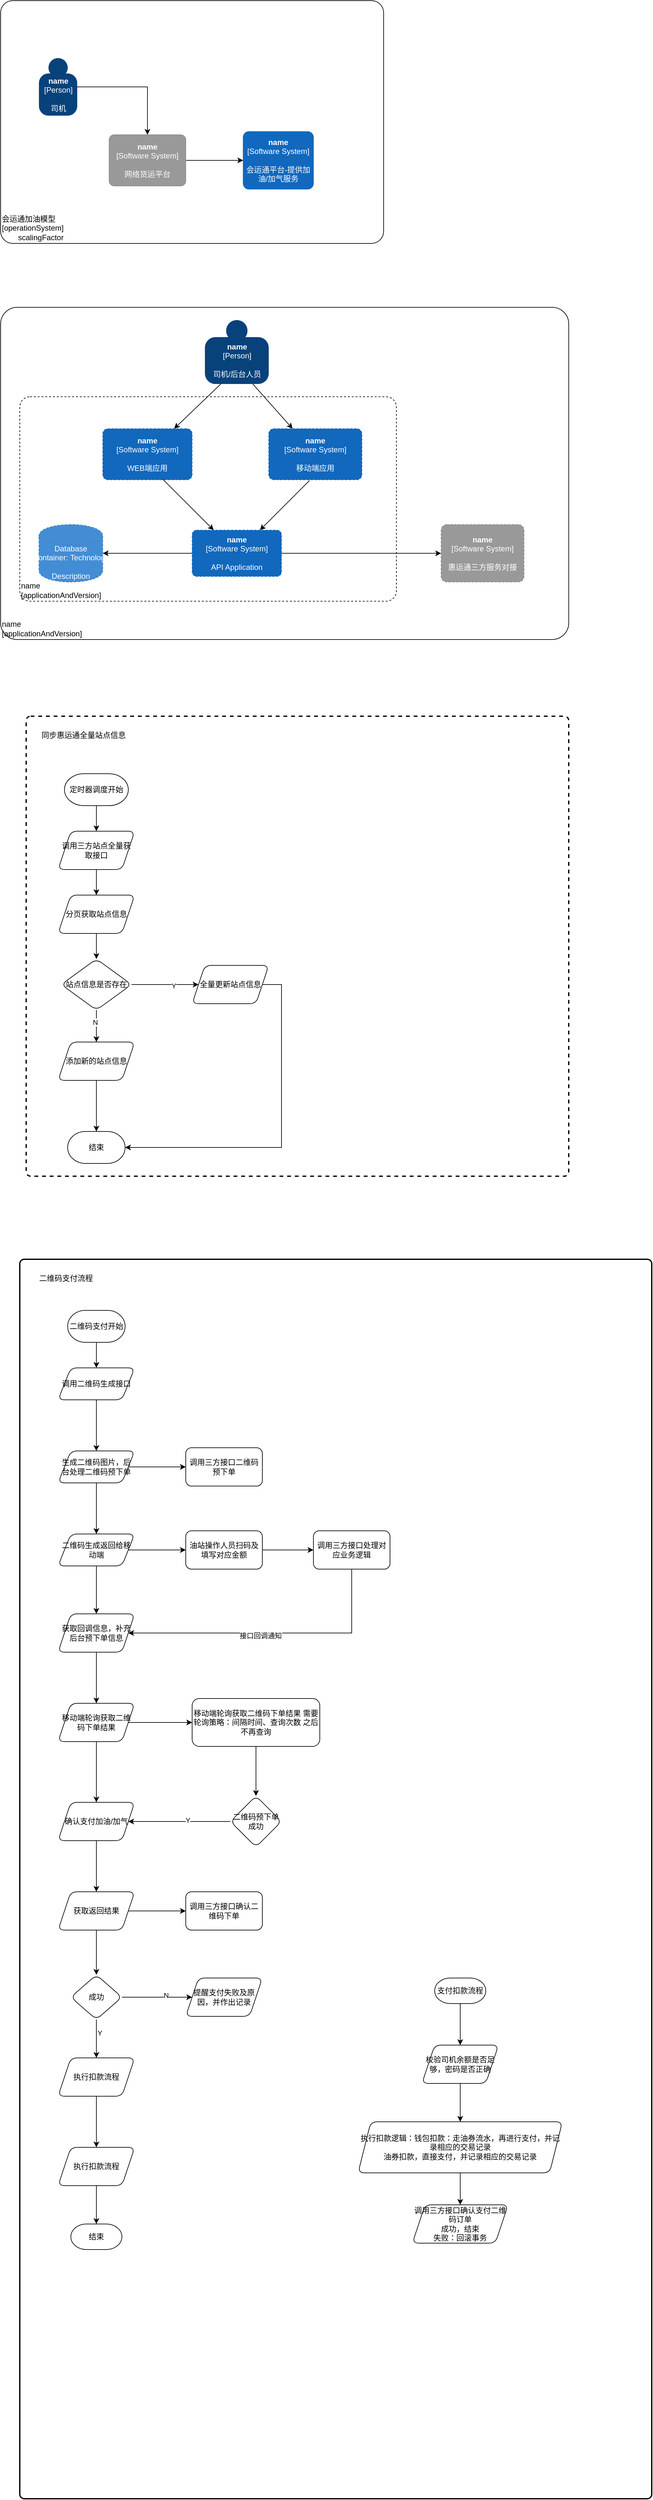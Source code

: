 <mxfile version="14.1.8" type="github">
  <diagram id="Bzc4wTy2gZQobhB-j3U7" name="第 1 页">
    <mxGraphModel dx="1422" dy="762" grid="1" gridSize="10" guides="1" tooltips="1" connect="1" arrows="1" fold="1" page="1" pageScale="1" pageWidth="827" pageHeight="1169" math="0" shadow="0">
      <root>
        <mxCell id="0" />
        <mxCell id="1" parent="0" />
        <object placeholders="1" c4Name="会运通加油模型" c4Type="DeploymentNode" c4OperationSystem="operationSystem" c4ScalingFactor="scalingFactor" label="&lt;div style=&quot;text-align: left&quot;&gt;%c4Name%&lt;/div&gt;&lt;div style=&quot;text-align: left&quot;&gt;[%c4OperationSystem%]&lt;/div&gt;&lt;div style=&quot;text-align: right&quot;&gt;%c4ScalingFactor%&lt;/div&gt;" id="0haxoA6C2NPIrMcEkiKc-8">
          <mxCell style="rounded=1;whiteSpace=wrap;html=1;labelBackgroundColor=none;fillColor=#ffffff;fontColor=#000000;align=left;arcSize=5;strokeColor=#000000;verticalAlign=bottom;metaEdit=1;metaData={&quot;c4Type&quot;:{&quot;editable&quot;:false}};points=[[0.25,0,0],[0.5,0,0],[0.75,0,0],[1,0.25,0],[1,0.5,0],[1,0.75,0],[0.75,1,0],[0.5,1,0],[0.25,1,0],[0,0.75,0],[0,0.5,0],[0,0.25,0]];" vertex="1" parent="1">
            <mxGeometry x="80" y="20" width="600" height="380" as="geometry" />
          </mxCell>
        </object>
        <mxCell id="0haxoA6C2NPIrMcEkiKc-5" style="edgeStyle=orthogonalEdgeStyle;rounded=0;orthogonalLoop=1;jettySize=auto;html=1;entryX=0.5;entryY=0;entryDx=0;entryDy=0;entryPerimeter=0;" edge="1" parent="1" source="0haxoA6C2NPIrMcEkiKc-1" target="0haxoA6C2NPIrMcEkiKc-3">
          <mxGeometry relative="1" as="geometry" />
        </mxCell>
        <object placeholders="1" c4Name="name" c4Type="Person" c4Description="司机" label="&lt;b&gt;%c4Name%&lt;/b&gt;&lt;div&gt;[%c4Type%]&lt;/div&gt;&lt;br&gt;&lt;div&gt;%c4Description%&lt;/div&gt;" id="0haxoA6C2NPIrMcEkiKc-1">
          <mxCell style="html=1;dashed=0;whitespace=wrap;fillColor=#08427b;strokeColor=none;fontColor=#ffffff;shape=mxgraph.c4.person;align=center;metaEdit=1;points=[[0.5,0,0],[1,0.5,0],[1,0.75,0],[0.75,1,0],[0.5,1,0],[0.25,1,0],[0,0.75,0],[0,0.5,0]];metaData={&quot;c4Type&quot;:{&quot;editable&quot;:false}};" vertex="1" parent="1">
            <mxGeometry x="140" y="110" width="60" height="90" as="geometry" />
          </mxCell>
        </object>
        <object placeholders="1" c4Name="name" c4Type="Software System" c4Description="会运通平台-提供加油/加气服务" label="&lt;b&gt;%c4Name%&lt;/b&gt;&lt;div&gt;[%c4Type%]&lt;/div&gt;&lt;br&gt;&lt;div&gt;%c4Description%&lt;/div&gt;" id="0haxoA6C2NPIrMcEkiKc-2">
          <mxCell style="rounded=1;whiteSpace=wrap;html=1;labelBackgroundColor=none;fillColor=#1168BD;fontColor=#ffffff;align=center;arcSize=10;strokeColor=#1168BD;metaEdit=1;metaData={&quot;c4Type&quot;:{&quot;editable&quot;:false}};points=[[0.25,0,0],[0.5,0,0],[0.75,0,0],[1,0.25,0],[1,0.5,0],[1,0.75,0],[0.75,1,0],[0.5,1,0],[0.25,1,0],[0,0.75,0],[0,0.5,0],[0,0.25,0]];" vertex="1" parent="1">
            <mxGeometry x="460" y="225" width="110" height="90" as="geometry" />
          </mxCell>
        </object>
        <mxCell id="0haxoA6C2NPIrMcEkiKc-6" style="edgeStyle=orthogonalEdgeStyle;rounded=0;orthogonalLoop=1;jettySize=auto;html=1;" edge="1" parent="1" source="0haxoA6C2NPIrMcEkiKc-3" target="0haxoA6C2NPIrMcEkiKc-2">
          <mxGeometry relative="1" as="geometry" />
        </mxCell>
        <object placeholders="1" c4Name="name" c4Type="Software System" c4Description="网络货运平台" label="&lt;b&gt;%c4Name%&lt;/b&gt;&lt;div&gt;[%c4Type%]&lt;/div&gt;&lt;br&gt;&lt;div&gt;%c4Description%&lt;/div&gt;" id="0haxoA6C2NPIrMcEkiKc-3">
          <mxCell style="rounded=1;whiteSpace=wrap;html=1;labelBackgroundColor=none;fillColor=#999999;fontColor=#ffffff;align=center;arcSize=10;strokeColor=#8A8A8A;metaEdit=1;metaData={&quot;c4Type&quot;:{&quot;editable&quot;:false}};points=[[0.25,0,0],[0.5,0,0],[0.75,0,0],[1,0.25,0],[1,0.5,0],[1,0.75,0],[0.75,1,0],[0.5,1,0],[0.25,1,0],[0,0.75,0],[0,0.5,0],[0,0.25,0]];" vertex="1" parent="1">
            <mxGeometry x="250" y="230" width="120" height="80" as="geometry" />
          </mxCell>
        </object>
        <object placeholders="1" c4Name="name" c4Type="ExecutionEnvironment" c4Application="applicationAndVersion" label="&lt;div style=&quot;text-align: left&quot;&gt;%c4Name%&lt;/div&gt;&lt;div style=&quot;text-align: left&quot;&gt;[%c4Application%]&lt;/div&gt;" id="0haxoA6C2NPIrMcEkiKc-9">
          <mxCell style="rounded=1;whiteSpace=wrap;html=1;labelBackgroundColor=none;fillColor=#ffffff;fontColor=#000000;align=left;arcSize=5;strokeColor=#000000;verticalAlign=bottom;metaEdit=1;metaData={&quot;c4Type&quot;:{&quot;editable&quot;:false}};points=[[0.25,0,0],[0.5,0,0],[0.75,0,0],[1,0.25,0],[1,0.5,0],[1,0.75,0],[0.75,1,0],[0.5,1,0],[0.25,1,0],[0,0.75,0],[0,0.5,0],[0,0.25,0]];" vertex="1" parent="1">
            <mxGeometry x="80" y="500" width="890" height="520" as="geometry" />
          </mxCell>
        </object>
        <object placeholders="1" c4Name="name" c4Type="Person" c4Description="司机/后台人员" label="&lt;b&gt;%c4Name%&lt;/b&gt;&lt;div&gt;[%c4Type%]&lt;/div&gt;&lt;br&gt;&lt;div&gt;%c4Description%&lt;/div&gt;" id="0haxoA6C2NPIrMcEkiKc-10">
          <mxCell style="html=1;dashed=0;whitespace=wrap;fillColor=#08427b;strokeColor=none;fontColor=#ffffff;shape=mxgraph.c4.person;align=center;metaEdit=1;points=[[0.5,0,0],[1,0.5,0],[1,0.75,0],[0.75,1,0],[0.5,1,0],[0.25,1,0],[0,0.75,0],[0,0.5,0]];metaData={&quot;c4Type&quot;:{&quot;editable&quot;:false}};" vertex="1" parent="1">
            <mxGeometry x="400" y="520" width="100" height="100" as="geometry" />
          </mxCell>
        </object>
        <object placeholders="1" c4Name="name" c4Type="ExecutionEnvironment" c4Application="applicationAndVersion" label="&lt;div style=&quot;text-align: left&quot;&gt;%c4Name%&lt;/div&gt;&lt;div style=&quot;text-align: left&quot;&gt;[%c4Application%]&lt;/div&gt;" id="0haxoA6C2NPIrMcEkiKc-12">
          <mxCell style="rounded=1;whiteSpace=wrap;html=1;labelBackgroundColor=none;fillColor=#ffffff;fontColor=#000000;align=left;arcSize=5;strokeColor=#000000;verticalAlign=bottom;metaEdit=1;metaData={&quot;c4Type&quot;:{&quot;editable&quot;:false}};points=[[0.25,0,0],[0.5,0,0],[0.75,0,0],[1,0.25,0],[1,0.5,0],[1,0.75,0],[0.75,1,0],[0.5,1,0],[0.25,1,0],[0,0.75,0],[0,0.5,0],[0,0.25,0]];dashed=1;" vertex="1" parent="1">
            <mxGeometry x="110" y="640" width="590" height="320" as="geometry" />
          </mxCell>
        </object>
        <object placeholders="1" c4Type="Database" c4Technology="Technology" c4Description="Description" label="%c4Type%&lt;div&gt;[Container:&amp;nbsp;%c4Technology%]&lt;/div&gt;&lt;br&gt;&lt;div&gt;%c4Description%&lt;/div&gt;" id="0haxoA6C2NPIrMcEkiKc-13">
          <mxCell style="shape=cylinder;whiteSpace=wrap;html=1;boundedLbl=1;rounded=0;labelBackgroundColor=none;fillColor=#438DD5;fontSize=12;fontColor=#ffffff;align=center;strokeColor=#3C7FC0;metaEdit=1;points=[[0.5,0,0],[1,0.25,0],[1,0.5,0],[1,0.75,0],[0.5,1,0],[0,0.75,0],[0,0.5,0],[0,0.25,0]];metaData={&quot;c4Type&quot;:{&quot;editable&quot;:false}};dashed=1;" vertex="1" parent="1">
            <mxGeometry x="140" y="840" width="100" height="90" as="geometry" />
          </mxCell>
        </object>
        <mxCell id="0haxoA6C2NPIrMcEkiKc-20" style="edgeStyle=orthogonalEdgeStyle;rounded=0;orthogonalLoop=1;jettySize=auto;html=1;entryX=1;entryY=0.5;entryDx=0;entryDy=0;entryPerimeter=0;" edge="1" parent="1" source="0haxoA6C2NPIrMcEkiKc-14" target="0haxoA6C2NPIrMcEkiKc-13">
          <mxGeometry relative="1" as="geometry" />
        </mxCell>
        <mxCell id="0haxoA6C2NPIrMcEkiKc-29" style="edgeStyle=orthogonalEdgeStyle;rounded=0;orthogonalLoop=1;jettySize=auto;html=1;entryX=0;entryY=0.5;entryDx=0;entryDy=0;entryPerimeter=0;" edge="1" parent="1" source="0haxoA6C2NPIrMcEkiKc-14" target="0haxoA6C2NPIrMcEkiKc-28">
          <mxGeometry relative="1" as="geometry" />
        </mxCell>
        <object placeholders="1" c4Name="name" c4Type="Software System" c4Description="API Application" label="&lt;b&gt;%c4Name%&lt;/b&gt;&lt;div&gt;[%c4Type%]&lt;/div&gt;&lt;br&gt;&lt;div&gt;%c4Description%&lt;/div&gt;" id="0haxoA6C2NPIrMcEkiKc-14">
          <mxCell style="rounded=1;whiteSpace=wrap;html=1;labelBackgroundColor=none;fillColor=#1168BD;fontColor=#ffffff;align=center;arcSize=10;strokeColor=#1168BD;metaEdit=1;metaData={&quot;c4Type&quot;:{&quot;editable&quot;:false}};points=[[0.25,0,0],[0.5,0,0],[0.75,0,0],[1,0.25,0],[1,0.5,0],[1,0.75,0],[0.75,1,0],[0.5,1,0],[0.25,1,0],[0,0.75,0],[0,0.5,0],[0,0.25,0]];dashed=1;" vertex="1" parent="1">
            <mxGeometry x="380" y="848.75" width="140" height="72.5" as="geometry" />
          </mxCell>
        </object>
        <object placeholders="1" c4Name="name" c4Type="Software System" c4Description="移动端应用" label="&lt;b&gt;%c4Name%&lt;/b&gt;&lt;div&gt;[%c4Type%]&lt;/div&gt;&lt;br&gt;&lt;div&gt;%c4Description%&lt;/div&gt;" id="0haxoA6C2NPIrMcEkiKc-15">
          <mxCell style="rounded=1;whiteSpace=wrap;html=1;labelBackgroundColor=none;fillColor=#1168BD;fontColor=#ffffff;align=center;arcSize=10;strokeColor=#1168BD;metaEdit=1;metaData={&quot;c4Type&quot;:{&quot;editable&quot;:false}};points=[[0.25,0,0],[0.5,0,0],[0.75,0,0],[1,0.25,0],[1,0.5,0],[1,0.75,0],[0.75,1,0],[0.5,1,0],[0.25,1,0],[0,0.75,0],[0,0.5,0],[0,0.25,0]];dashed=1;" vertex="1" parent="1">
            <mxGeometry x="500" y="690" width="146" height="80" as="geometry" />
          </mxCell>
        </object>
        <object placeholders="1" c4Name="name" c4Type="Software System" c4Description="WEB端应用" label="&lt;b&gt;%c4Name%&lt;/b&gt;&lt;div&gt;[%c4Type%]&lt;/div&gt;&lt;br&gt;&lt;div&gt;%c4Description%&lt;/div&gt;" id="0haxoA6C2NPIrMcEkiKc-21">
          <mxCell style="rounded=1;whiteSpace=wrap;html=1;labelBackgroundColor=none;fillColor=#1168BD;fontColor=#ffffff;align=center;arcSize=10;strokeColor=#1168BD;metaEdit=1;metaData={&quot;c4Type&quot;:{&quot;editable&quot;:false}};points=[[0.25,0,0],[0.5,0,0],[0.75,0,0],[1,0.25,0],[1,0.5,0],[1,0.75,0],[0.75,1,0],[0.5,1,0],[0.25,1,0],[0,0.75,0],[0,0.5,0],[0,0.25,0]];dashed=1;" vertex="1" parent="1">
            <mxGeometry x="240" y="690" width="140" height="80" as="geometry" />
          </mxCell>
        </object>
        <mxCell id="0haxoA6C2NPIrMcEkiKc-24" value="" style="endArrow=classic;html=1;exitX=0.671;exitY=0.988;exitDx=0;exitDy=0;exitPerimeter=0;" edge="1" parent="1" source="0haxoA6C2NPIrMcEkiKc-21" target="0haxoA6C2NPIrMcEkiKc-14">
          <mxGeometry width="50" height="50" relative="1" as="geometry">
            <mxPoint x="320" y="860" as="sourcePoint" />
            <mxPoint x="370" y="810" as="targetPoint" />
          </mxGeometry>
        </mxCell>
        <mxCell id="0haxoA6C2NPIrMcEkiKc-25" value="" style="endArrow=classic;html=1;exitX=0.438;exitY=1.013;exitDx=0;exitDy=0;exitPerimeter=0;" edge="1" parent="1" source="0haxoA6C2NPIrMcEkiKc-15" target="0haxoA6C2NPIrMcEkiKc-14">
          <mxGeometry width="50" height="50" relative="1" as="geometry">
            <mxPoint x="620" y="850" as="sourcePoint" />
            <mxPoint x="670" y="800" as="targetPoint" />
          </mxGeometry>
        </mxCell>
        <mxCell id="0haxoA6C2NPIrMcEkiKc-26" value="" style="endArrow=classic;html=1;exitX=0.25;exitY=1;exitDx=0;exitDy=0;exitPerimeter=0;" edge="1" parent="1" source="0haxoA6C2NPIrMcEkiKc-10" target="0haxoA6C2NPIrMcEkiKc-21">
          <mxGeometry width="50" height="50" relative="1" as="geometry">
            <mxPoint x="560" y="600" as="sourcePoint" />
            <mxPoint x="610" y="550" as="targetPoint" />
          </mxGeometry>
        </mxCell>
        <mxCell id="0haxoA6C2NPIrMcEkiKc-27" value="" style="endArrow=classic;html=1;exitX=0.75;exitY=1;exitDx=0;exitDy=0;exitPerimeter=0;" edge="1" parent="1" source="0haxoA6C2NPIrMcEkiKc-10" target="0haxoA6C2NPIrMcEkiKc-15">
          <mxGeometry width="50" height="50" relative="1" as="geometry">
            <mxPoint x="400" y="620" as="sourcePoint" />
            <mxPoint x="346.667" y="700" as="targetPoint" />
          </mxGeometry>
        </mxCell>
        <object placeholders="1" c4Name="name" c4Type="Software System" c4Description="惠运通三方服务对接" label="&lt;b&gt;%c4Name%&lt;/b&gt;&lt;div&gt;[%c4Type%]&lt;/div&gt;&lt;br&gt;&lt;div&gt;%c4Description%&lt;/div&gt;" id="0haxoA6C2NPIrMcEkiKc-28">
          <mxCell style="rounded=1;whiteSpace=wrap;html=1;labelBackgroundColor=none;fillColor=#999999;fontColor=#ffffff;align=center;arcSize=10;strokeColor=#8A8A8A;metaEdit=1;metaData={&quot;c4Type&quot;:{&quot;editable&quot;:false}};points=[[0.25,0,0],[0.5,0,0],[0.75,0,0],[1,0.25,0],[1,0.5,0],[1,0.75,0],[0.75,1,0],[0.5,1,0],[0.25,1,0],[0,0.75,0],[0,0.5,0],[0,0.25,0]];dashed=1;" vertex="1" parent="1">
            <mxGeometry x="770" y="840" width="130" height="90" as="geometry" />
          </mxCell>
        </object>
        <mxCell id="0haxoA6C2NPIrMcEkiKc-30" value="" style="rounded=1;whiteSpace=wrap;html=1;absoluteArcSize=1;arcSize=14;strokeWidth=2;dashed=1;" vertex="1" parent="1">
          <mxGeometry x="120" y="1140" width="850" height="720" as="geometry" />
        </mxCell>
        <mxCell id="0haxoA6C2NPIrMcEkiKc-31" value="同步惠运通全量站点信息" style="text;html=1;strokeColor=none;fillColor=none;align=center;verticalAlign=middle;whiteSpace=wrap;rounded=0;dashed=1;" vertex="1" parent="1">
          <mxGeometry x="130" y="1160" width="160" height="20" as="geometry" />
        </mxCell>
        <mxCell id="0haxoA6C2NPIrMcEkiKc-35" value="" style="edgeStyle=orthogonalEdgeStyle;rounded=0;orthogonalLoop=1;jettySize=auto;html=1;" edge="1" parent="1" source="0haxoA6C2NPIrMcEkiKc-33" target="0haxoA6C2NPIrMcEkiKc-34">
          <mxGeometry relative="1" as="geometry" />
        </mxCell>
        <mxCell id="0haxoA6C2NPIrMcEkiKc-33" value="定时器调度开始" style="strokeWidth=1;html=1;shape=mxgraph.flowchart.terminator;whiteSpace=wrap;rounded=1;shadow=0;glass=0;sketch=0;perimeterSpacing=0;" vertex="1" parent="1">
          <mxGeometry x="180" y="1230" width="100" height="50" as="geometry" />
        </mxCell>
        <mxCell id="0haxoA6C2NPIrMcEkiKc-37" value="" style="edgeStyle=orthogonalEdgeStyle;rounded=0;orthogonalLoop=1;jettySize=auto;html=1;" edge="1" parent="1" source="0haxoA6C2NPIrMcEkiKc-34" target="0haxoA6C2NPIrMcEkiKc-36">
          <mxGeometry relative="1" as="geometry" />
        </mxCell>
        <mxCell id="0haxoA6C2NPIrMcEkiKc-34" value="调用三方站点全量获取接口" style="shape=parallelogram;perimeter=parallelogramPerimeter;whiteSpace=wrap;html=1;fixedSize=1;rounded=1;shadow=0;strokeWidth=1;glass=0;sketch=0;" vertex="1" parent="1">
          <mxGeometry x="170" y="1320" width="120" height="60" as="geometry" />
        </mxCell>
        <mxCell id="0haxoA6C2NPIrMcEkiKc-39" value="" style="edgeStyle=orthogonalEdgeStyle;rounded=0;orthogonalLoop=1;jettySize=auto;html=1;" edge="1" parent="1" source="0haxoA6C2NPIrMcEkiKc-36" target="0haxoA6C2NPIrMcEkiKc-38">
          <mxGeometry relative="1" as="geometry" />
        </mxCell>
        <mxCell id="0haxoA6C2NPIrMcEkiKc-36" value="分页获取站点信息" style="shape=parallelogram;perimeter=parallelogramPerimeter;whiteSpace=wrap;html=1;fixedSize=1;rounded=1;shadow=0;strokeWidth=1;glass=0;sketch=0;" vertex="1" parent="1">
          <mxGeometry x="170" y="1420" width="120" height="60" as="geometry" />
        </mxCell>
        <mxCell id="0haxoA6C2NPIrMcEkiKc-41" value="" style="edgeStyle=orthogonalEdgeStyle;rounded=0;orthogonalLoop=1;jettySize=auto;html=1;" edge="1" parent="1" source="0haxoA6C2NPIrMcEkiKc-38" target="0haxoA6C2NPIrMcEkiKc-40">
          <mxGeometry relative="1" as="geometry" />
        </mxCell>
        <mxCell id="0haxoA6C2NPIrMcEkiKc-42" value="Y" style="edgeLabel;html=1;align=center;verticalAlign=middle;resizable=0;points=[];" vertex="1" connectable="0" parent="0haxoA6C2NPIrMcEkiKc-41">
          <mxGeometry x="0.247" y="-2" relative="1" as="geometry">
            <mxPoint as="offset" />
          </mxGeometry>
        </mxCell>
        <mxCell id="0haxoA6C2NPIrMcEkiKc-44" value="" style="edgeStyle=orthogonalEdgeStyle;rounded=0;orthogonalLoop=1;jettySize=auto;html=1;" edge="1" parent="1" source="0haxoA6C2NPIrMcEkiKc-38" target="0haxoA6C2NPIrMcEkiKc-43">
          <mxGeometry relative="1" as="geometry" />
        </mxCell>
        <mxCell id="0haxoA6C2NPIrMcEkiKc-45" value="N" style="edgeLabel;html=1;align=center;verticalAlign=middle;resizable=0;points=[];" vertex="1" connectable="0" parent="0haxoA6C2NPIrMcEkiKc-44">
          <mxGeometry x="-0.255" y="-2" relative="1" as="geometry">
            <mxPoint as="offset" />
          </mxGeometry>
        </mxCell>
        <mxCell id="0haxoA6C2NPIrMcEkiKc-38" value="站点信息是否存在" style="rhombus;whiteSpace=wrap;html=1;rounded=1;shadow=0;strokeWidth=1;glass=0;sketch=0;" vertex="1" parent="1">
          <mxGeometry x="175" y="1520" width="110" height="80" as="geometry" />
        </mxCell>
        <mxCell id="0haxoA6C2NPIrMcEkiKc-49" style="edgeStyle=orthogonalEdgeStyle;rounded=0;orthogonalLoop=1;jettySize=auto;html=1;entryX=1;entryY=0.5;entryDx=0;entryDy=0;entryPerimeter=0;exitX=1;exitY=0.5;exitDx=0;exitDy=0;" edge="1" parent="1" source="0haxoA6C2NPIrMcEkiKc-40" target="0haxoA6C2NPIrMcEkiKc-46">
          <mxGeometry relative="1" as="geometry">
            <Array as="points">
              <mxPoint x="520" y="1560" />
              <mxPoint x="520" y="1815" />
            </Array>
          </mxGeometry>
        </mxCell>
        <mxCell id="0haxoA6C2NPIrMcEkiKc-40" value="全量更新站点信息" style="shape=parallelogram;perimeter=parallelogramPerimeter;whiteSpace=wrap;html=1;fixedSize=1;rounded=1;shadow=0;strokeWidth=1;glass=0;sketch=0;" vertex="1" parent="1">
          <mxGeometry x="380" y="1530" width="120" height="60" as="geometry" />
        </mxCell>
        <mxCell id="0haxoA6C2NPIrMcEkiKc-48" style="edgeStyle=orthogonalEdgeStyle;rounded=0;orthogonalLoop=1;jettySize=auto;html=1;exitX=0.5;exitY=1;exitDx=0;exitDy=0;entryX=0.5;entryY=0;entryDx=0;entryDy=0;entryPerimeter=0;" edge="1" parent="1" source="0haxoA6C2NPIrMcEkiKc-43" target="0haxoA6C2NPIrMcEkiKc-46">
          <mxGeometry relative="1" as="geometry" />
        </mxCell>
        <mxCell id="0haxoA6C2NPIrMcEkiKc-43" value="添加新的站点信息" style="shape=parallelogram;perimeter=parallelogramPerimeter;whiteSpace=wrap;html=1;fixedSize=1;rounded=1;shadow=0;strokeWidth=1;glass=0;sketch=0;" vertex="1" parent="1">
          <mxGeometry x="170" y="1650" width="120" height="60" as="geometry" />
        </mxCell>
        <mxCell id="0haxoA6C2NPIrMcEkiKc-46" value="结束" style="strokeWidth=1;html=1;shape=mxgraph.flowchart.terminator;whiteSpace=wrap;rounded=1;shadow=0;glass=0;sketch=0;perimeterSpacing=0;" vertex="1" parent="1">
          <mxGeometry x="185" y="1790" width="90" height="50" as="geometry" />
        </mxCell>
        <mxCell id="0haxoA6C2NPIrMcEkiKc-50" value="" style="rounded=1;whiteSpace=wrap;html=1;absoluteArcSize=1;arcSize=14;strokeWidth=2;" vertex="1" parent="1">
          <mxGeometry x="110" y="1990" width="990" height="1940" as="geometry" />
        </mxCell>
        <mxCell id="0haxoA6C2NPIrMcEkiKc-51" value="二维码支付流程" style="text;html=1;strokeColor=none;fillColor=none;align=center;verticalAlign=middle;whiteSpace=wrap;rounded=0;" vertex="1" parent="1">
          <mxGeometry x="135" y="2010" width="95" height="20" as="geometry" />
        </mxCell>
        <mxCell id="0haxoA6C2NPIrMcEkiKc-54" value="" style="edgeStyle=orthogonalEdgeStyle;rounded=0;orthogonalLoop=1;jettySize=auto;html=1;" edge="1" parent="1" source="0haxoA6C2NPIrMcEkiKc-52" target="0haxoA6C2NPIrMcEkiKc-53">
          <mxGeometry relative="1" as="geometry" />
        </mxCell>
        <mxCell id="0haxoA6C2NPIrMcEkiKc-52" value="二维码支付开始" style="strokeWidth=1;html=1;shape=mxgraph.flowchart.terminator;whiteSpace=wrap;rounded=1;shadow=0;glass=0;sketch=0;perimeterSpacing=0;" vertex="1" parent="1">
          <mxGeometry x="185" y="2070" width="90" height="50" as="geometry" />
        </mxCell>
        <mxCell id="0haxoA6C2NPIrMcEkiKc-58" value="" style="edgeStyle=orthogonalEdgeStyle;rounded=0;orthogonalLoop=1;jettySize=auto;html=1;" edge="1" parent="1" source="0haxoA6C2NPIrMcEkiKc-53" target="0haxoA6C2NPIrMcEkiKc-57">
          <mxGeometry relative="1" as="geometry" />
        </mxCell>
        <mxCell id="0haxoA6C2NPIrMcEkiKc-53" value="调用二维码生成接口" style="shape=parallelogram;perimeter=parallelogramPerimeter;whiteSpace=wrap;html=1;fixedSize=1;rounded=1;shadow=0;strokeWidth=1;glass=0;sketch=0;" vertex="1" parent="1">
          <mxGeometry x="170" y="2160" width="120" height="50" as="geometry" />
        </mxCell>
        <mxCell id="0haxoA6C2NPIrMcEkiKc-62" value="" style="edgeStyle=orthogonalEdgeStyle;rounded=0;orthogonalLoop=1;jettySize=auto;html=1;" edge="1" parent="1" source="0haxoA6C2NPIrMcEkiKc-57" target="0haxoA6C2NPIrMcEkiKc-61">
          <mxGeometry relative="1" as="geometry" />
        </mxCell>
        <mxCell id="0haxoA6C2NPIrMcEkiKc-64" value="" style="edgeStyle=orthogonalEdgeStyle;rounded=0;orthogonalLoop=1;jettySize=auto;html=1;" edge="1" parent="1" source="0haxoA6C2NPIrMcEkiKc-57" target="0haxoA6C2NPIrMcEkiKc-63">
          <mxGeometry relative="1" as="geometry" />
        </mxCell>
        <mxCell id="0haxoA6C2NPIrMcEkiKc-57" value="生成二维码图片，后台处理二维码预下单" style="shape=parallelogram;perimeter=parallelogramPerimeter;whiteSpace=wrap;html=1;fixedSize=1;rounded=1;shadow=0;strokeWidth=1;glass=0;sketch=0;" vertex="1" parent="1">
          <mxGeometry x="170" y="2290" width="120" height="50" as="geometry" />
        </mxCell>
        <mxCell id="0haxoA6C2NPIrMcEkiKc-61" value="调用三方接口二维码预下单" style="whiteSpace=wrap;html=1;rounded=1;shadow=0;strokeWidth=1;glass=0;sketch=0;" vertex="1" parent="1">
          <mxGeometry x="370" y="2285" width="120" height="60" as="geometry" />
        </mxCell>
        <mxCell id="0haxoA6C2NPIrMcEkiKc-66" value="" style="edgeStyle=orthogonalEdgeStyle;rounded=0;orthogonalLoop=1;jettySize=auto;html=1;" edge="1" parent="1" source="0haxoA6C2NPIrMcEkiKc-63" target="0haxoA6C2NPIrMcEkiKc-65">
          <mxGeometry relative="1" as="geometry" />
        </mxCell>
        <mxCell id="0haxoA6C2NPIrMcEkiKc-68" value="" style="edgeStyle=orthogonalEdgeStyle;rounded=0;orthogonalLoop=1;jettySize=auto;html=1;" edge="1" parent="1" source="0haxoA6C2NPIrMcEkiKc-63" target="0haxoA6C2NPIrMcEkiKc-67">
          <mxGeometry relative="1" as="geometry" />
        </mxCell>
        <mxCell id="0haxoA6C2NPIrMcEkiKc-63" value="二维码生成返回给移动端" style="shape=parallelogram;perimeter=parallelogramPerimeter;whiteSpace=wrap;html=1;fixedSize=1;rounded=1;shadow=0;strokeWidth=1;glass=0;sketch=0;" vertex="1" parent="1">
          <mxGeometry x="170" y="2420" width="120" height="50" as="geometry" />
        </mxCell>
        <mxCell id="0haxoA6C2NPIrMcEkiKc-70" value="" style="edgeStyle=orthogonalEdgeStyle;rounded=0;orthogonalLoop=1;jettySize=auto;html=1;" edge="1" parent="1" source="0haxoA6C2NPIrMcEkiKc-65" target="0haxoA6C2NPIrMcEkiKc-69">
          <mxGeometry relative="1" as="geometry" />
        </mxCell>
        <mxCell id="0haxoA6C2NPIrMcEkiKc-65" value="油站操作人员扫码及填写对应金额" style="whiteSpace=wrap;html=1;rounded=1;shadow=0;strokeWidth=1;glass=0;sketch=0;" vertex="1" parent="1">
          <mxGeometry x="370" y="2415" width="120" height="60" as="geometry" />
        </mxCell>
        <mxCell id="0haxoA6C2NPIrMcEkiKc-74" value="" style="edgeStyle=orthogonalEdgeStyle;rounded=0;orthogonalLoop=1;jettySize=auto;html=1;" edge="1" parent="1" source="0haxoA6C2NPIrMcEkiKc-67" target="0haxoA6C2NPIrMcEkiKc-73">
          <mxGeometry relative="1" as="geometry" />
        </mxCell>
        <mxCell id="0haxoA6C2NPIrMcEkiKc-67" value="获取回调信息，补充后台预下单信息" style="shape=parallelogram;perimeter=parallelogramPerimeter;whiteSpace=wrap;html=1;fixedSize=1;rounded=1;shadow=0;strokeWidth=1;glass=0;sketch=0;" vertex="1" parent="1">
          <mxGeometry x="170" y="2545" width="120" height="60" as="geometry" />
        </mxCell>
        <mxCell id="0haxoA6C2NPIrMcEkiKc-71" style="edgeStyle=orthogonalEdgeStyle;rounded=0;orthogonalLoop=1;jettySize=auto;html=1;exitX=0.5;exitY=1;exitDx=0;exitDy=0;entryX=1;entryY=0.5;entryDx=0;entryDy=0;" edge="1" parent="1" source="0haxoA6C2NPIrMcEkiKc-69" target="0haxoA6C2NPIrMcEkiKc-67">
          <mxGeometry relative="1" as="geometry">
            <Array as="points">
              <mxPoint x="630" y="2575" />
            </Array>
          </mxGeometry>
        </mxCell>
        <mxCell id="0haxoA6C2NPIrMcEkiKc-72" value="接口回调通知" style="edgeLabel;html=1;align=center;verticalAlign=middle;resizable=0;points=[];" vertex="1" connectable="0" parent="0haxoA6C2NPIrMcEkiKc-71">
          <mxGeometry x="0.083" y="4" relative="1" as="geometry">
            <mxPoint as="offset" />
          </mxGeometry>
        </mxCell>
        <mxCell id="0haxoA6C2NPIrMcEkiKc-69" value="调用三方接口处理对应业务逻辑" style="whiteSpace=wrap;html=1;rounded=1;shadow=0;strokeWidth=1;glass=0;sketch=0;" vertex="1" parent="1">
          <mxGeometry x="570" y="2415" width="120" height="60" as="geometry" />
        </mxCell>
        <mxCell id="0haxoA6C2NPIrMcEkiKc-76" value="" style="edgeStyle=orthogonalEdgeStyle;rounded=0;orthogonalLoop=1;jettySize=auto;html=1;" edge="1" parent="1" source="0haxoA6C2NPIrMcEkiKc-73" target="0haxoA6C2NPIrMcEkiKc-75">
          <mxGeometry relative="1" as="geometry" />
        </mxCell>
        <mxCell id="0haxoA6C2NPIrMcEkiKc-78" value="" style="edgeStyle=orthogonalEdgeStyle;rounded=0;orthogonalLoop=1;jettySize=auto;html=1;entryX=0.5;entryY=0;entryDx=0;entryDy=0;" edge="1" parent="1" source="0haxoA6C2NPIrMcEkiKc-73" target="0haxoA6C2NPIrMcEkiKc-83">
          <mxGeometry relative="1" as="geometry">
            <mxPoint x="230" y="2825" as="targetPoint" />
          </mxGeometry>
        </mxCell>
        <mxCell id="0haxoA6C2NPIrMcEkiKc-73" value="移动端轮询获取二维码下单结果" style="shape=parallelogram;perimeter=parallelogramPerimeter;whiteSpace=wrap;html=1;fixedSize=1;rounded=1;shadow=0;strokeWidth=1;glass=0;sketch=0;" vertex="1" parent="1">
          <mxGeometry x="170" y="2685" width="120" height="60" as="geometry" />
        </mxCell>
        <mxCell id="0haxoA6C2NPIrMcEkiKc-82" value="" style="edgeStyle=orthogonalEdgeStyle;rounded=0;orthogonalLoop=1;jettySize=auto;html=1;" edge="1" parent="1" source="0haxoA6C2NPIrMcEkiKc-75" target="0haxoA6C2NPIrMcEkiKc-81">
          <mxGeometry relative="1" as="geometry" />
        </mxCell>
        <mxCell id="0haxoA6C2NPIrMcEkiKc-75" value="移动端轮询获取二维码下单结果 需要轮询策略：间隔时间、查询次数 之后不再查询" style="whiteSpace=wrap;html=1;rounded=1;shadow=0;strokeWidth=1;glass=0;sketch=0;" vertex="1" parent="1">
          <mxGeometry x="380" y="2677.5" width="200" height="75" as="geometry" />
        </mxCell>
        <mxCell id="0haxoA6C2NPIrMcEkiKc-84" value="" style="edgeStyle=orthogonalEdgeStyle;rounded=0;orthogonalLoop=1;jettySize=auto;html=1;" edge="1" parent="1" source="0haxoA6C2NPIrMcEkiKc-81" target="0haxoA6C2NPIrMcEkiKc-83">
          <mxGeometry relative="1" as="geometry" />
        </mxCell>
        <mxCell id="0haxoA6C2NPIrMcEkiKc-85" value="Y" style="edgeLabel;html=1;align=center;verticalAlign=middle;resizable=0;points=[];" vertex="1" connectable="0" parent="0haxoA6C2NPIrMcEkiKc-84">
          <mxGeometry x="-0.163" y="-2" relative="1" as="geometry">
            <mxPoint as="offset" />
          </mxGeometry>
        </mxCell>
        <mxCell id="0haxoA6C2NPIrMcEkiKc-81" value="二维码预下单成功" style="rhombus;whiteSpace=wrap;html=1;rounded=1;shadow=0;strokeWidth=1;glass=0;sketch=0;" vertex="1" parent="1">
          <mxGeometry x="440" y="2830" width="80" height="80" as="geometry" />
        </mxCell>
        <mxCell id="0haxoA6C2NPIrMcEkiKc-87" value="" style="edgeStyle=orthogonalEdgeStyle;rounded=0;orthogonalLoop=1;jettySize=auto;html=1;" edge="1" parent="1" source="0haxoA6C2NPIrMcEkiKc-83" target="0haxoA6C2NPIrMcEkiKc-86">
          <mxGeometry relative="1" as="geometry" />
        </mxCell>
        <mxCell id="0haxoA6C2NPIrMcEkiKc-83" value="确认支付加油/加气" style="shape=parallelogram;perimeter=parallelogramPerimeter;whiteSpace=wrap;html=1;fixedSize=1;rounded=1;shadow=0;strokeWidth=1;glass=0;sketch=0;" vertex="1" parent="1">
          <mxGeometry x="170" y="2840" width="120" height="60" as="geometry" />
        </mxCell>
        <mxCell id="0haxoA6C2NPIrMcEkiKc-89" value="" style="edgeStyle=orthogonalEdgeStyle;rounded=0;orthogonalLoop=1;jettySize=auto;html=1;" edge="1" parent="1" source="0haxoA6C2NPIrMcEkiKc-86" target="0haxoA6C2NPIrMcEkiKc-88">
          <mxGeometry relative="1" as="geometry" />
        </mxCell>
        <mxCell id="0haxoA6C2NPIrMcEkiKc-91" value="" style="edgeStyle=orthogonalEdgeStyle;rounded=0;orthogonalLoop=1;jettySize=auto;html=1;" edge="1" parent="1" source="0haxoA6C2NPIrMcEkiKc-86" target="0haxoA6C2NPIrMcEkiKc-90">
          <mxGeometry relative="1" as="geometry" />
        </mxCell>
        <mxCell id="0haxoA6C2NPIrMcEkiKc-86" value="获取返回结果" style="shape=parallelogram;perimeter=parallelogramPerimeter;whiteSpace=wrap;html=1;fixedSize=1;rounded=1;shadow=0;strokeWidth=1;glass=0;sketch=0;" vertex="1" parent="1">
          <mxGeometry x="170" y="2980" width="120" height="60" as="geometry" />
        </mxCell>
        <mxCell id="0haxoA6C2NPIrMcEkiKc-88" value="调用三方接口确认二维码下单" style="whiteSpace=wrap;html=1;rounded=1;shadow=0;strokeWidth=1;glass=0;sketch=0;" vertex="1" parent="1">
          <mxGeometry x="370" y="2980" width="120" height="60" as="geometry" />
        </mxCell>
        <mxCell id="0haxoA6C2NPIrMcEkiKc-93" value="" style="edgeStyle=orthogonalEdgeStyle;rounded=0;orthogonalLoop=1;jettySize=auto;html=1;" edge="1" parent="1" source="0haxoA6C2NPIrMcEkiKc-90" target="0haxoA6C2NPIrMcEkiKc-92">
          <mxGeometry relative="1" as="geometry" />
        </mxCell>
        <mxCell id="0haxoA6C2NPIrMcEkiKc-94" value="Y" style="edgeLabel;html=1;align=center;verticalAlign=middle;resizable=0;points=[];" vertex="1" connectable="0" parent="0haxoA6C2NPIrMcEkiKc-93">
          <mxGeometry x="-0.292" y="5" relative="1" as="geometry">
            <mxPoint as="offset" />
          </mxGeometry>
        </mxCell>
        <mxCell id="0haxoA6C2NPIrMcEkiKc-96" value="" style="edgeStyle=orthogonalEdgeStyle;rounded=0;orthogonalLoop=1;jettySize=auto;html=1;" edge="1" parent="1" source="0haxoA6C2NPIrMcEkiKc-90" target="0haxoA6C2NPIrMcEkiKc-95">
          <mxGeometry relative="1" as="geometry" />
        </mxCell>
        <mxCell id="0haxoA6C2NPIrMcEkiKc-97" value="N" style="edgeLabel;html=1;align=center;verticalAlign=middle;resizable=0;points=[];" vertex="1" connectable="0" parent="0haxoA6C2NPIrMcEkiKc-96">
          <mxGeometry x="0.248" y="3" relative="1" as="geometry">
            <mxPoint as="offset" />
          </mxGeometry>
        </mxCell>
        <mxCell id="0haxoA6C2NPIrMcEkiKc-90" value="成功" style="rhombus;whiteSpace=wrap;html=1;rounded=1;shadow=0;strokeWidth=1;glass=0;sketch=0;" vertex="1" parent="1">
          <mxGeometry x="190" y="3110" width="80" height="70" as="geometry" />
        </mxCell>
        <mxCell id="0haxoA6C2NPIrMcEkiKc-99" value="" style="edgeStyle=orthogonalEdgeStyle;rounded=0;orthogonalLoop=1;jettySize=auto;html=1;" edge="1" parent="1" source="0haxoA6C2NPIrMcEkiKc-92" target="0haxoA6C2NPIrMcEkiKc-98">
          <mxGeometry relative="1" as="geometry" />
        </mxCell>
        <mxCell id="0haxoA6C2NPIrMcEkiKc-92" value="执行扣款流程" style="shape=parallelogram;perimeter=parallelogramPerimeter;whiteSpace=wrap;html=1;fixedSize=1;rounded=1;shadow=0;strokeWidth=1;glass=0;sketch=0;" vertex="1" parent="1">
          <mxGeometry x="170" y="3240" width="120" height="60" as="geometry" />
        </mxCell>
        <mxCell id="0haxoA6C2NPIrMcEkiKc-95" value="提醒支付失败及原因，并作出记录" style="shape=parallelogram;perimeter=parallelogramPerimeter;whiteSpace=wrap;html=1;fixedSize=1;rounded=1;shadow=0;strokeWidth=1;glass=0;sketch=0;" vertex="1" parent="1">
          <mxGeometry x="370" y="3115" width="120" height="60" as="geometry" />
        </mxCell>
        <mxCell id="0haxoA6C2NPIrMcEkiKc-101" style="edgeStyle=orthogonalEdgeStyle;rounded=0;orthogonalLoop=1;jettySize=auto;html=1;exitX=0.5;exitY=1;exitDx=0;exitDy=0;entryX=0.5;entryY=0;entryDx=0;entryDy=0;entryPerimeter=0;" edge="1" parent="1" source="0haxoA6C2NPIrMcEkiKc-98" target="0haxoA6C2NPIrMcEkiKc-100">
          <mxGeometry relative="1" as="geometry" />
        </mxCell>
        <mxCell id="0haxoA6C2NPIrMcEkiKc-98" value="执行扣款流程" style="shape=parallelogram;perimeter=parallelogramPerimeter;whiteSpace=wrap;html=1;fixedSize=1;rounded=1;shadow=0;strokeWidth=1;glass=0;sketch=0;" vertex="1" parent="1">
          <mxGeometry x="170" y="3380" width="120" height="60" as="geometry" />
        </mxCell>
        <mxCell id="0haxoA6C2NPIrMcEkiKc-100" value="结束" style="strokeWidth=1;html=1;shape=mxgraph.flowchart.terminator;whiteSpace=wrap;rounded=1;shadow=0;glass=0;sketch=0;perimeterSpacing=0;" vertex="1" parent="1">
          <mxGeometry x="190" y="3500" width="80" height="40" as="geometry" />
        </mxCell>
        <mxCell id="0haxoA6C2NPIrMcEkiKc-104" value="" style="edgeStyle=orthogonalEdgeStyle;rounded=0;orthogonalLoop=1;jettySize=auto;html=1;" edge="1" parent="1" source="0haxoA6C2NPIrMcEkiKc-102" target="0haxoA6C2NPIrMcEkiKc-103">
          <mxGeometry relative="1" as="geometry" />
        </mxCell>
        <mxCell id="0haxoA6C2NPIrMcEkiKc-102" value="支付扣款流程" style="strokeWidth=1;html=1;shape=mxgraph.flowchart.terminator;whiteSpace=wrap;rounded=1;shadow=0;glass=0;sketch=0;perimeterSpacing=0;" vertex="1" parent="1">
          <mxGeometry x="760" y="3115" width="80" height="40" as="geometry" />
        </mxCell>
        <mxCell id="0haxoA6C2NPIrMcEkiKc-106" value="" style="edgeStyle=orthogonalEdgeStyle;rounded=0;orthogonalLoop=1;jettySize=auto;html=1;" edge="1" parent="1" source="0haxoA6C2NPIrMcEkiKc-103" target="0haxoA6C2NPIrMcEkiKc-105">
          <mxGeometry relative="1" as="geometry" />
        </mxCell>
        <mxCell id="0haxoA6C2NPIrMcEkiKc-103" value="校验司机余额是否足够，密码是否正确" style="shape=parallelogram;perimeter=parallelogramPerimeter;whiteSpace=wrap;html=1;fixedSize=1;rounded=1;shadow=0;strokeWidth=1;glass=0;sketch=0;" vertex="1" parent="1">
          <mxGeometry x="740" y="3220" width="120" height="60" as="geometry" />
        </mxCell>
        <mxCell id="0haxoA6C2NPIrMcEkiKc-108" value="" style="edgeStyle=orthogonalEdgeStyle;rounded=0;orthogonalLoop=1;jettySize=auto;html=1;" edge="1" parent="1" source="0haxoA6C2NPIrMcEkiKc-105" target="0haxoA6C2NPIrMcEkiKc-107">
          <mxGeometry relative="1" as="geometry" />
        </mxCell>
        <mxCell id="0haxoA6C2NPIrMcEkiKc-105" value="执行扣款逻辑：钱包扣款：走油券流水，再进行支付，并记录相应的交易记录&lt;br&gt;油券扣款，直接支付，并记录相应的交易记录" style="shape=parallelogram;perimeter=parallelogramPerimeter;whiteSpace=wrap;html=1;fixedSize=1;rounded=1;shadow=0;strokeWidth=1;glass=0;sketch=0;" vertex="1" parent="1">
          <mxGeometry x="640" y="3340" width="320" height="80" as="geometry" />
        </mxCell>
        <mxCell id="0haxoA6C2NPIrMcEkiKc-107" value="调用三方接口确认支付二维码订单&lt;br&gt;成功，结束&lt;br&gt;失败：回滚事务" style="shape=parallelogram;perimeter=parallelogramPerimeter;whiteSpace=wrap;html=1;fixedSize=1;rounded=1;shadow=0;strokeWidth=1;glass=0;sketch=0;" vertex="1" parent="1">
          <mxGeometry x="725" y="3470" width="150" height="60" as="geometry" />
        </mxCell>
      </root>
    </mxGraphModel>
  </diagram>
</mxfile>
